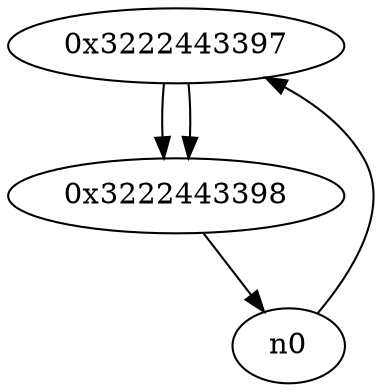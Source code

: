digraph G{
/* nodes */
  n1 [label="0x3222443397"]
  n2 [label="0x3222443398"]
/* edges */
n1 -> n2;
n0 -> n1;
n2 -> n0;
n1 -> n2;
}
